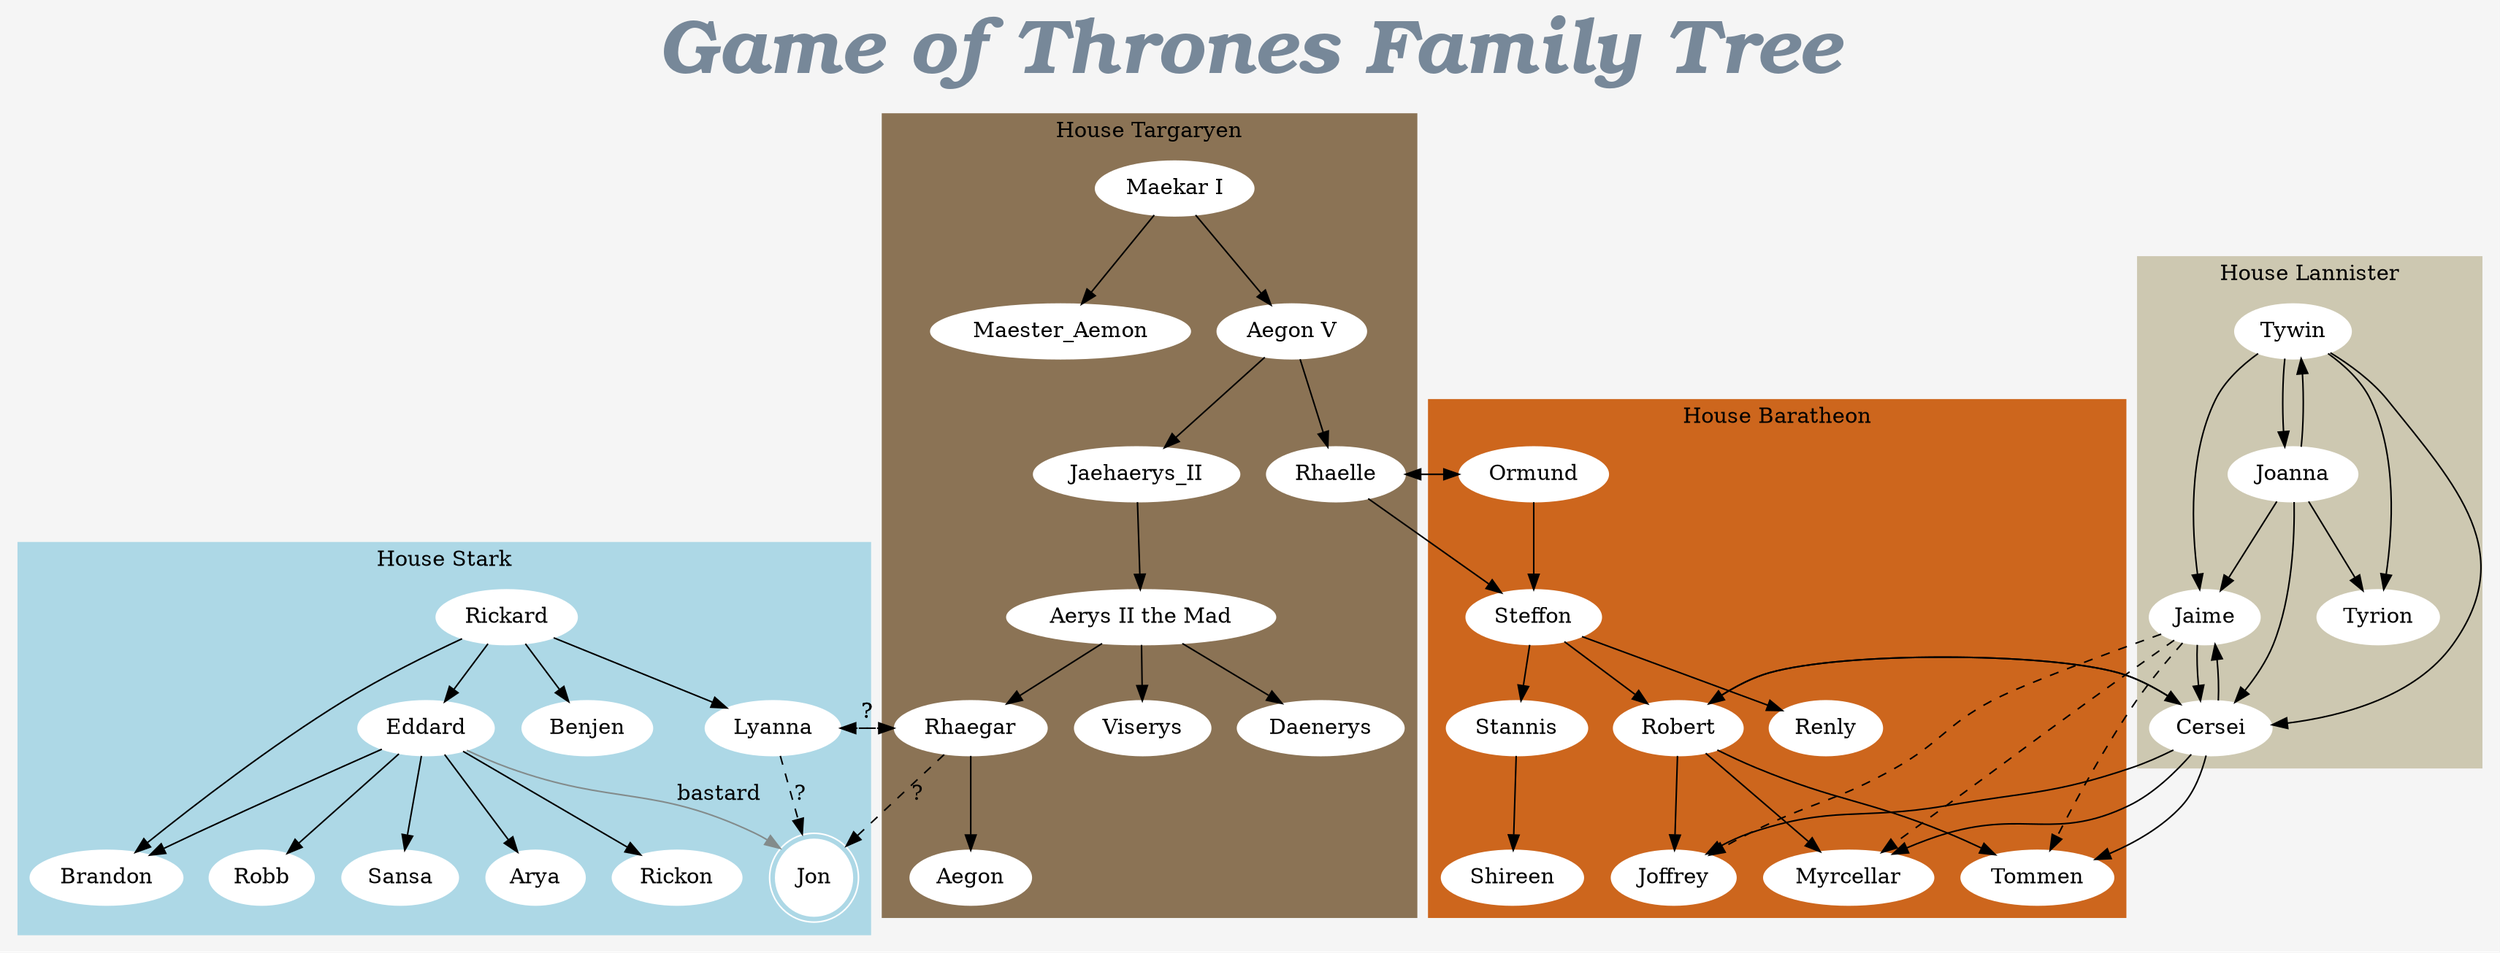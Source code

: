 digraph GOT {
	graph[bgcolor=whitesmoke]

	subgraph cluster_stark {
		style=filled;
		color=lightblue;
		label="House Stark";
		node [style=filled, color=white];
		Rickard;
		Brandon; Eddard; Benjen; Lyanna;
		Robb; Sansa; Arya; Brandon; Rickon;
		node [shape=doublecircle, style=filled, color=white];
		Jon;
		Rickard -> Brandon;
		Rickard -> Eddard;
		Rickard -> Benjen;
		Rickard -> Lyanna;
		Eddard -> Robb;
		Eddard -> Sansa;
		Eddard -> Arya;
		Eddard -> Brandon;
		Eddard -> Rickon;
		Eddard -> Jon [label="bastard", color=azure4];
	}

	subgraph cluster_targaryen {
		style=filled;
		color=burlywood4;
		label="House Targaryen";
		node [style=filled, color=white];
		Rhaelle; Rhaegar; Viserys; Daenerys; Aegon;
		node [style=filled, color=white, label="Maekar I"]; Maekar_I;
		node [style=filled, color=white, label="Maester_Aemon"]; Maester_Aemon;
		node [style=filled, color=white, label="Aegon V"]; Aegon_V;
		node [style=filled, color=white, label="Jaehaerys_II"]; Jaehaerys_II;
		node [style=filled, color=white, label="Aerys II the Mad"]; Aerys_II;
		Maekar_I -> Maester_Aemon;
		Maekar_I -> Aegon_V;
		Aegon_V -> Jaehaerys_II;
		Aegon_V -> Rhaelle;
		Jaehaerys_II -> Aerys_II;
		Aerys_II -> Rhaegar;
		Aerys_II -> Viserys;
		Aerys_II -> Daenerys;
		Rhaegar -> Aegon;
	}

	subgraph cluster_baratheon {
		style=filled;
		color=chocolate3;
		label="House Baratheon";
		node [style=filled, color=white];
		Ormund; Steffon; Robert; Stannis; Renly; Shireen; Joffrey; Myrcellar; Tommen;
		Ormund -> Steffon;
		Rhaelle -> Steffon;
		Ormund -> Rhaelle;
		Rhaelle -> Ormund;
		Steffon -> Robert;
		Steffon -> Stannis;
		Steffon -> Renly;
		Stannis -> Shireen;
		Robert -> Joffrey;
		Robert -> Myrcellar;
		Robert -> Tommen;
	}

	subgraph cluster_lannister {
		style=filled;
		color=cornsilk3;
		label="House Lannister";
		node [style=filled, color=white];
		Tywin; Joanna; Jaime; Cersei; Tyrion;
		Tywin -> Joanna;
		Joanna -> Tywin;
		Joanna -> Jaime;
		Joanna -> Cersei;
		Joanna -> Tyrion;
		Tywin -> Jaime;
		Tywin -> Cersei;
		Tywin -> Tyrion;
		Jaime -> Cersei;
		Cersei -> Jaime;
		Robert -> Cersei;
		Cersei -> Robert;
		Cersei -> Joffrey;
		Cersei -> Myrcellar;
		Cersei -> Tommen;
		Jaime -> Joffrey [style=dashed];
		Jaime -> Myrcellar [style=dashed];
		Jaime -> Tommen [style=dashed];
	}

	Lyanna -> Rhaegar [style=dashed, label="?"];
	Rhaegar -> Lyanna [style=dashed, label="?"];
	Lyanna -> Jon [style=dashed, label="?"];
	Rhaegar -> Jon [style=dashed, label="?"];

	labelloc="t";
	fontsize=50;
	fontcolor=lightslategrey;
	fontname="Bookman Old Style Bold Italic";
	label="Game of Thrones Family Tree"
}
